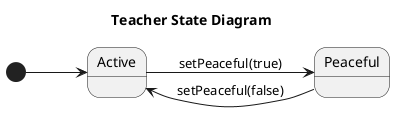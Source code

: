@startuml teacher
left to right direction
title Teacher State Diagram

[*] --> Active
Active --> Peaceful : setPeaceful(true)
Peaceful --> Active : setPeaceful(false)

@enduml